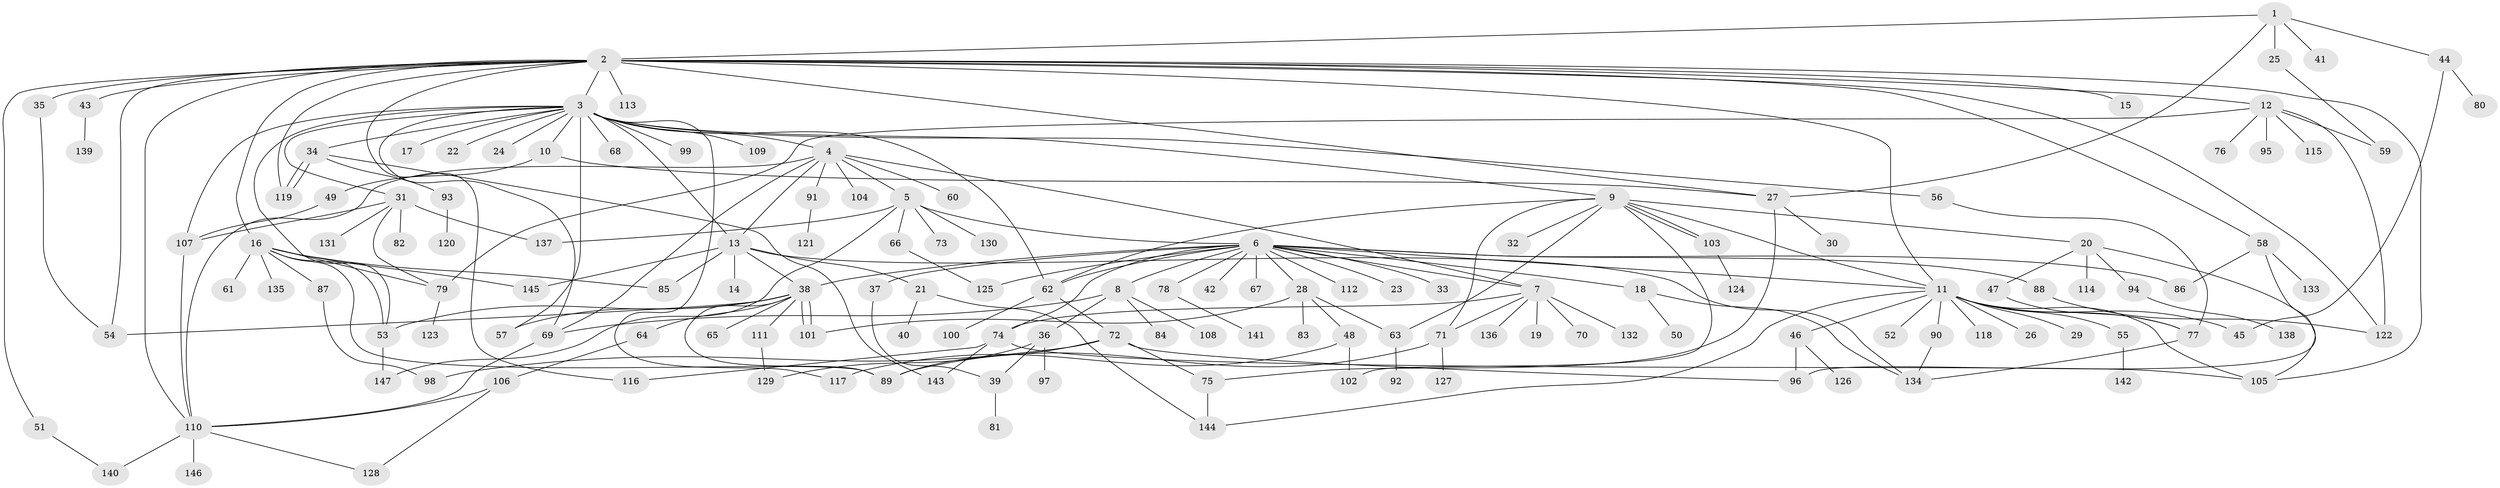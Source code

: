 // Generated by graph-tools (version 1.1) at 2025/01/03/09/25 03:01:47]
// undirected, 147 vertices, 213 edges
graph export_dot {
graph [start="1"]
  node [color=gray90,style=filled];
  1;
  2;
  3;
  4;
  5;
  6;
  7;
  8;
  9;
  10;
  11;
  12;
  13;
  14;
  15;
  16;
  17;
  18;
  19;
  20;
  21;
  22;
  23;
  24;
  25;
  26;
  27;
  28;
  29;
  30;
  31;
  32;
  33;
  34;
  35;
  36;
  37;
  38;
  39;
  40;
  41;
  42;
  43;
  44;
  45;
  46;
  47;
  48;
  49;
  50;
  51;
  52;
  53;
  54;
  55;
  56;
  57;
  58;
  59;
  60;
  61;
  62;
  63;
  64;
  65;
  66;
  67;
  68;
  69;
  70;
  71;
  72;
  73;
  74;
  75;
  76;
  77;
  78;
  79;
  80;
  81;
  82;
  83;
  84;
  85;
  86;
  87;
  88;
  89;
  90;
  91;
  92;
  93;
  94;
  95;
  96;
  97;
  98;
  99;
  100;
  101;
  102;
  103;
  104;
  105;
  106;
  107;
  108;
  109;
  110;
  111;
  112;
  113;
  114;
  115;
  116;
  117;
  118;
  119;
  120;
  121;
  122;
  123;
  124;
  125;
  126;
  127;
  128;
  129;
  130;
  131;
  132;
  133;
  134;
  135;
  136;
  137;
  138;
  139;
  140;
  141;
  142;
  143;
  144;
  145;
  146;
  147;
  1 -- 2;
  1 -- 25;
  1 -- 27;
  1 -- 41;
  1 -- 44;
  2 -- 3;
  2 -- 11;
  2 -- 12;
  2 -- 15;
  2 -- 16;
  2 -- 27;
  2 -- 35;
  2 -- 43;
  2 -- 51;
  2 -- 54;
  2 -- 58;
  2 -- 105;
  2 -- 110;
  2 -- 113;
  2 -- 116;
  2 -- 119;
  2 -- 122;
  3 -- 4;
  3 -- 9;
  3 -- 10;
  3 -- 13;
  3 -- 17;
  3 -- 22;
  3 -- 24;
  3 -- 31;
  3 -- 34;
  3 -- 53;
  3 -- 56;
  3 -- 57;
  3 -- 62;
  3 -- 68;
  3 -- 69;
  3 -- 99;
  3 -- 107;
  3 -- 109;
  3 -- 117;
  4 -- 5;
  4 -- 7;
  4 -- 13;
  4 -- 60;
  4 -- 69;
  4 -- 91;
  4 -- 104;
  4 -- 110;
  5 -- 6;
  5 -- 66;
  5 -- 73;
  5 -- 130;
  5 -- 137;
  5 -- 147;
  6 -- 7;
  6 -- 8;
  6 -- 11;
  6 -- 18;
  6 -- 23;
  6 -- 28;
  6 -- 33;
  6 -- 37;
  6 -- 38;
  6 -- 42;
  6 -- 62;
  6 -- 67;
  6 -- 74;
  6 -- 78;
  6 -- 86;
  6 -- 88;
  6 -- 112;
  6 -- 125;
  7 -- 19;
  7 -- 70;
  7 -- 71;
  7 -- 74;
  7 -- 132;
  7 -- 136;
  8 -- 36;
  8 -- 69;
  8 -- 84;
  8 -- 108;
  9 -- 11;
  9 -- 20;
  9 -- 32;
  9 -- 62;
  9 -- 63;
  9 -- 71;
  9 -- 102;
  9 -- 103;
  9 -- 103;
  10 -- 27;
  10 -- 49;
  11 -- 26;
  11 -- 29;
  11 -- 45;
  11 -- 46;
  11 -- 52;
  11 -- 55;
  11 -- 77;
  11 -- 90;
  11 -- 105;
  11 -- 118;
  11 -- 144;
  12 -- 59;
  12 -- 76;
  12 -- 79;
  12 -- 95;
  12 -- 115;
  12 -- 122;
  13 -- 14;
  13 -- 21;
  13 -- 38;
  13 -- 85;
  13 -- 134;
  13 -- 145;
  16 -- 53;
  16 -- 61;
  16 -- 79;
  16 -- 85;
  16 -- 87;
  16 -- 89;
  16 -- 135;
  16 -- 145;
  18 -- 50;
  18 -- 134;
  20 -- 47;
  20 -- 94;
  20 -- 105;
  20 -- 114;
  21 -- 40;
  21 -- 144;
  25 -- 59;
  27 -- 30;
  27 -- 75;
  28 -- 48;
  28 -- 63;
  28 -- 83;
  28 -- 101;
  31 -- 79;
  31 -- 82;
  31 -- 107;
  31 -- 131;
  31 -- 137;
  34 -- 93;
  34 -- 119;
  34 -- 119;
  34 -- 143;
  35 -- 54;
  36 -- 39;
  36 -- 97;
  36 -- 129;
  37 -- 39;
  38 -- 53;
  38 -- 54;
  38 -- 57;
  38 -- 64;
  38 -- 65;
  38 -- 89;
  38 -- 101;
  38 -- 101;
  38 -- 111;
  39 -- 81;
  43 -- 139;
  44 -- 45;
  44 -- 80;
  46 -- 96;
  46 -- 126;
  47 -- 77;
  48 -- 102;
  48 -- 117;
  49 -- 107;
  51 -- 140;
  53 -- 147;
  55 -- 142;
  56 -- 77;
  58 -- 86;
  58 -- 96;
  58 -- 133;
  62 -- 72;
  62 -- 100;
  63 -- 92;
  64 -- 106;
  66 -- 125;
  69 -- 110;
  71 -- 89;
  71 -- 127;
  72 -- 75;
  72 -- 89;
  72 -- 96;
  72 -- 98;
  74 -- 105;
  74 -- 116;
  74 -- 143;
  75 -- 144;
  77 -- 134;
  78 -- 141;
  79 -- 123;
  87 -- 98;
  88 -- 122;
  90 -- 134;
  91 -- 121;
  93 -- 120;
  94 -- 138;
  103 -- 124;
  106 -- 110;
  106 -- 128;
  107 -- 110;
  110 -- 128;
  110 -- 140;
  110 -- 146;
  111 -- 129;
}
